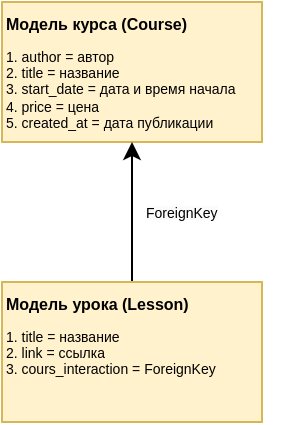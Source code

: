 <mxfile version="24.7.7">
  <diagram name="Страница — 1" id="eecr9tEUmHRlh3Sfqo-X">
    <mxGraphModel dx="-327" dy="280" grid="1" gridSize="10" guides="1" tooltips="1" connect="1" arrows="1" fold="1" page="1" pageScale="1" pageWidth="827" pageHeight="1169" math="0" shadow="0">
      <root>
        <mxCell id="0" />
        <mxCell id="1" parent="0" />
        <mxCell id="4TAN4mH8XY3hnQxlyrwP-1" value="&lt;h1 style=&quot;line-height: 19px; white-space: pre;&quot;&gt;&lt;br&gt;&lt;/h1&gt;" style="rounded=0;whiteSpace=wrap;html=1;labelBackgroundColor=none;fillColor=#fff2cc;strokeColor=#d6b656;align=center;fontColor=default;verticalAlign=bottom;" vertex="1" parent="1">
          <mxGeometry x="860" y="30" width="130" height="70" as="geometry" />
        </mxCell>
        <mxCell id="4TAN4mH8XY3hnQxlyrwP-4" value="&lt;h1 style=&quot;margin-top: 0px; font-size: 8px;&quot;&gt;Модель курса (Course)&lt;/h1&gt;&lt;p style=&quot;font-size: 7px;&quot;&gt;&lt;font style=&quot;font-size: 7px;&quot;&gt;1. author = автор&lt;br&gt;2. title = название&lt;br&gt;3. start_date = дата и время начала&amp;nbsp;&lt;br&gt;4. price = цена&lt;br&gt;5. created_at = дата публикации&lt;/font&gt;&lt;/p&gt;" style="text;html=1;whiteSpace=wrap;overflow=hidden;rounded=0;" vertex="1" parent="1">
          <mxGeometry x="860" y="30" width="130" height="70" as="geometry" />
        </mxCell>
        <mxCell id="4TAN4mH8XY3hnQxlyrwP-9" style="edgeStyle=orthogonalEdgeStyle;rounded=0;orthogonalLoop=1;jettySize=auto;html=1;exitX=0.5;exitY=0;exitDx=0;exitDy=0;" edge="1" parent="1" source="4TAN4mH8XY3hnQxlyrwP-5" target="4TAN4mH8XY3hnQxlyrwP-4">
          <mxGeometry relative="1" as="geometry" />
        </mxCell>
        <mxCell id="4TAN4mH8XY3hnQxlyrwP-5" value="&lt;h1 style=&quot;line-height: 19px; white-space: pre;&quot;&gt;&lt;br&gt;&lt;/h1&gt;" style="rounded=0;whiteSpace=wrap;html=1;labelBackgroundColor=none;fillColor=#fff2cc;strokeColor=#d6b656;align=center;fontColor=default;verticalAlign=bottom;" vertex="1" parent="1">
          <mxGeometry x="860" y="170" width="130" height="70" as="geometry" />
        </mxCell>
        <mxCell id="4TAN4mH8XY3hnQxlyrwP-6" value="&lt;h1 style=&quot;margin-top: 0px; font-size: 8px;&quot;&gt;Модель урока (Lesson)&lt;/h1&gt;&lt;p style=&quot;font-size: 7px;&quot;&gt;&lt;font style=&quot;font-size: 7px;&quot;&gt;1. title = название&lt;br&gt;2. link = ссылка&lt;br&gt;3. cours_interaction = ForeignKey&amp;nbsp;&amp;nbsp;&lt;br&gt;&lt;br&gt;&lt;/font&gt;&lt;/p&gt;" style="text;html=1;whiteSpace=wrap;overflow=hidden;rounded=0;" vertex="1" parent="1">
          <mxGeometry x="860" y="170" width="130" height="50" as="geometry" />
        </mxCell>
        <mxCell id="4TAN4mH8XY3hnQxlyrwP-11" value="&lt;span style=&quot;color: rgb(0, 0, 0); font-family: Helvetica; font-size: 7px; font-style: normal; font-variant-ligatures: normal; font-variant-caps: normal; font-weight: 400; letter-spacing: normal; orphans: 2; text-align: left; text-indent: 0px; text-transform: none; widows: 2; word-spacing: 0px; -webkit-text-stroke-width: 0px; white-space: normal; background-color: rgb(251, 251, 251); text-decoration-thickness: initial; text-decoration-style: initial; text-decoration-color: initial; display: inline !important; float: none;&quot;&gt;ForeignKey&lt;/span&gt;" style="text;whiteSpace=wrap;html=1;" vertex="1" parent="1">
          <mxGeometry x="930" y="120" width="70" height="40" as="geometry" />
        </mxCell>
      </root>
    </mxGraphModel>
  </diagram>
</mxfile>
